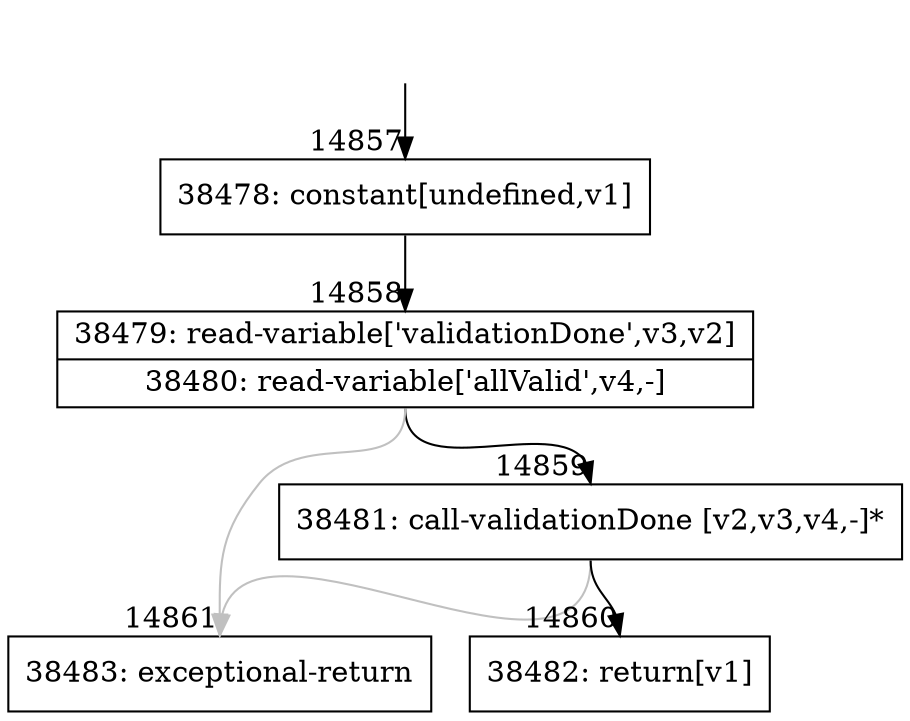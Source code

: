 digraph {
rankdir="TD"
BB_entry1196[shape=none,label=""];
BB_entry1196 -> BB14857 [tailport=s, headport=n, headlabel="    14857"]
BB14857 [shape=record label="{38478: constant[undefined,v1]}" ] 
BB14857 -> BB14858 [tailport=s, headport=n, headlabel="      14858"]
BB14858 [shape=record label="{38479: read-variable['validationDone',v3,v2]|38480: read-variable['allValid',v4,-]}" ] 
BB14858 -> BB14859 [tailport=s, headport=n, headlabel="      14859"]
BB14858 -> BB14861 [tailport=s, headport=n, color=gray, headlabel="      14861"]
BB14859 [shape=record label="{38481: call-validationDone [v2,v3,v4,-]*}" ] 
BB14859 -> BB14860 [tailport=s, headport=n, headlabel="      14860"]
BB14859 -> BB14861 [tailport=s, headport=n, color=gray]
BB14860 [shape=record label="{38482: return[v1]}" ] 
BB14861 [shape=record label="{38483: exceptional-return}" ] 
//#$~ 24951
}
